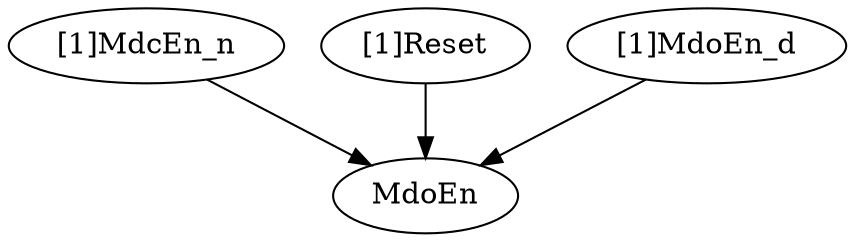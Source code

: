 strict digraph "" {
	"[1]MdcEn_n"	 [complexity=1,
		importance=0.141991658933,
		rank=0.141991658933];
	MdoEn	 [complexity=0,
		importance=0.0989231674742,
		rank=0.0];
	"[1]MdcEn_n" -> MdoEn;
	"[1]Reset"	 [complexity=1,
		importance=0.240914826407,
		rank=0.240914826407];
	"[1]Reset" -> MdoEn;
	"[1]MdoEn_d"	 [complexity=3,
		importance=0.196276568747,
		rank=0.0654255229157];
	"[1]MdoEn_d" -> MdoEn;
}
